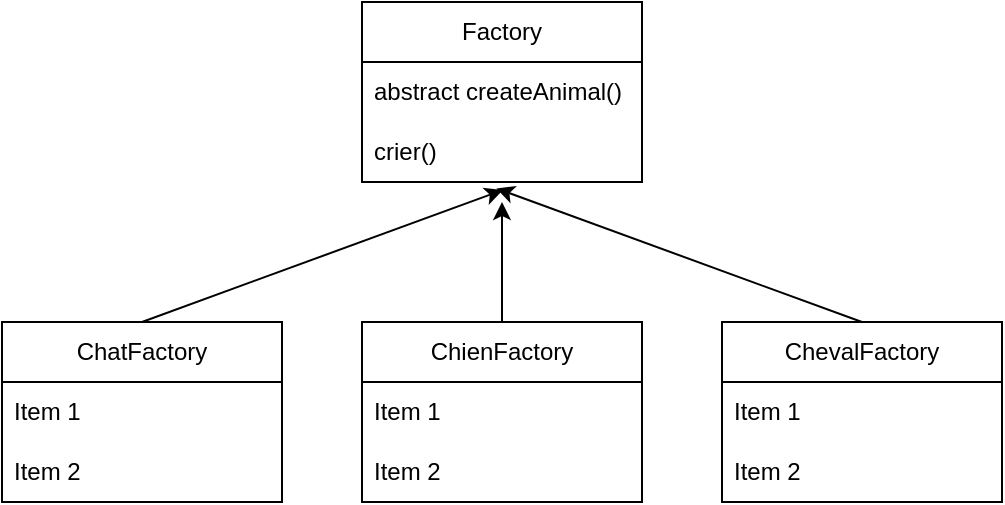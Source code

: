 <mxfile version="22.1.4" type="github">
  <diagram name="Page-1" id="zZTQ4hTRqjqurmtvL9Kt">
    <mxGraphModel dx="1050" dy="566" grid="1" gridSize="10" guides="1" tooltips="1" connect="1" arrows="1" fold="1" page="1" pageScale="1" pageWidth="827" pageHeight="1169" math="0" shadow="0">
      <root>
        <mxCell id="0" />
        <mxCell id="1" parent="0" />
        <mxCell id="AnprCJV5yXAA06qgXDiE-1" value="Factory" style="swimlane;fontStyle=0;childLayout=stackLayout;horizontal=1;startSize=30;horizontalStack=0;resizeParent=1;resizeParentMax=0;resizeLast=0;collapsible=1;marginBottom=0;whiteSpace=wrap;html=1;" vertex="1" parent="1">
          <mxGeometry x="330" y="120" width="140" height="90" as="geometry" />
        </mxCell>
        <mxCell id="AnprCJV5yXAA06qgXDiE-2" value="abstract createAnimal()" style="text;strokeColor=none;fillColor=none;align=left;verticalAlign=middle;spacingLeft=4;spacingRight=4;overflow=hidden;points=[[0,0.5],[1,0.5]];portConstraint=eastwest;rotatable=0;whiteSpace=wrap;html=1;" vertex="1" parent="AnprCJV5yXAA06qgXDiE-1">
          <mxGeometry y="30" width="140" height="30" as="geometry" />
        </mxCell>
        <mxCell id="AnprCJV5yXAA06qgXDiE-3" value="crier()" style="text;strokeColor=none;fillColor=none;align=left;verticalAlign=middle;spacingLeft=4;spacingRight=4;overflow=hidden;points=[[0,0.5],[1,0.5]];portConstraint=eastwest;rotatable=0;whiteSpace=wrap;html=1;" vertex="1" parent="AnprCJV5yXAA06qgXDiE-1">
          <mxGeometry y="60" width="140" height="30" as="geometry" />
        </mxCell>
        <mxCell id="AnprCJV5yXAA06qgXDiE-5" value="ChatFactory" style="swimlane;fontStyle=0;childLayout=stackLayout;horizontal=1;startSize=30;horizontalStack=0;resizeParent=1;resizeParentMax=0;resizeLast=0;collapsible=1;marginBottom=0;whiteSpace=wrap;html=1;" vertex="1" parent="1">
          <mxGeometry x="150" y="280" width="140" height="90" as="geometry" />
        </mxCell>
        <mxCell id="AnprCJV5yXAA06qgXDiE-6" value="Item 1" style="text;strokeColor=none;fillColor=none;align=left;verticalAlign=middle;spacingLeft=4;spacingRight=4;overflow=hidden;points=[[0,0.5],[1,0.5]];portConstraint=eastwest;rotatable=0;whiteSpace=wrap;html=1;" vertex="1" parent="AnprCJV5yXAA06qgXDiE-5">
          <mxGeometry y="30" width="140" height="30" as="geometry" />
        </mxCell>
        <mxCell id="AnprCJV5yXAA06qgXDiE-7" value="Item 2" style="text;strokeColor=none;fillColor=none;align=left;verticalAlign=middle;spacingLeft=4;spacingRight=4;overflow=hidden;points=[[0,0.5],[1,0.5]];portConstraint=eastwest;rotatable=0;whiteSpace=wrap;html=1;" vertex="1" parent="AnprCJV5yXAA06qgXDiE-5">
          <mxGeometry y="60" width="140" height="30" as="geometry" />
        </mxCell>
        <mxCell id="AnprCJV5yXAA06qgXDiE-9" value="ChienFactory" style="swimlane;fontStyle=0;childLayout=stackLayout;horizontal=1;startSize=30;horizontalStack=0;resizeParent=1;resizeParentMax=0;resizeLast=0;collapsible=1;marginBottom=0;whiteSpace=wrap;html=1;" vertex="1" parent="1">
          <mxGeometry x="330" y="280" width="140" height="90" as="geometry" />
        </mxCell>
        <mxCell id="AnprCJV5yXAA06qgXDiE-10" value="Item 1" style="text;strokeColor=none;fillColor=none;align=left;verticalAlign=middle;spacingLeft=4;spacingRight=4;overflow=hidden;points=[[0,0.5],[1,0.5]];portConstraint=eastwest;rotatable=0;whiteSpace=wrap;html=1;" vertex="1" parent="AnprCJV5yXAA06qgXDiE-9">
          <mxGeometry y="30" width="140" height="30" as="geometry" />
        </mxCell>
        <mxCell id="AnprCJV5yXAA06qgXDiE-11" value="Item 2" style="text;strokeColor=none;fillColor=none;align=left;verticalAlign=middle;spacingLeft=4;spacingRight=4;overflow=hidden;points=[[0,0.5],[1,0.5]];portConstraint=eastwest;rotatable=0;whiteSpace=wrap;html=1;" vertex="1" parent="AnprCJV5yXAA06qgXDiE-9">
          <mxGeometry y="60" width="140" height="30" as="geometry" />
        </mxCell>
        <mxCell id="AnprCJV5yXAA06qgXDiE-13" value="ChevalFactory" style="swimlane;fontStyle=0;childLayout=stackLayout;horizontal=1;startSize=30;horizontalStack=0;resizeParent=1;resizeParentMax=0;resizeLast=0;collapsible=1;marginBottom=0;whiteSpace=wrap;html=1;" vertex="1" parent="1">
          <mxGeometry x="510" y="280" width="140" height="90" as="geometry" />
        </mxCell>
        <mxCell id="AnprCJV5yXAA06qgXDiE-14" value="Item 1" style="text;strokeColor=none;fillColor=none;align=left;verticalAlign=middle;spacingLeft=4;spacingRight=4;overflow=hidden;points=[[0,0.5],[1,0.5]];portConstraint=eastwest;rotatable=0;whiteSpace=wrap;html=1;" vertex="1" parent="AnprCJV5yXAA06qgXDiE-13">
          <mxGeometry y="30" width="140" height="30" as="geometry" />
        </mxCell>
        <mxCell id="AnprCJV5yXAA06qgXDiE-15" value="Item 2" style="text;strokeColor=none;fillColor=none;align=left;verticalAlign=middle;spacingLeft=4;spacingRight=4;overflow=hidden;points=[[0,0.5],[1,0.5]];portConstraint=eastwest;rotatable=0;whiteSpace=wrap;html=1;" vertex="1" parent="AnprCJV5yXAA06qgXDiE-13">
          <mxGeometry y="60" width="140" height="30" as="geometry" />
        </mxCell>
        <mxCell id="AnprCJV5yXAA06qgXDiE-17" value="" style="endArrow=classic;html=1;rounded=0;entryX=0.503;entryY=1.133;entryDx=0;entryDy=0;entryPerimeter=0;exitX=0.5;exitY=0;exitDx=0;exitDy=0;" edge="1" parent="1" source="AnprCJV5yXAA06qgXDiE-5" target="AnprCJV5yXAA06qgXDiE-3">
          <mxGeometry width="50" height="50" relative="1" as="geometry">
            <mxPoint x="380" y="300" as="sourcePoint" />
            <mxPoint x="430" y="250" as="targetPoint" />
          </mxGeometry>
        </mxCell>
        <mxCell id="AnprCJV5yXAA06qgXDiE-18" value="" style="endArrow=classic;html=1;rounded=0;entryX=0.48;entryY=1.107;entryDx=0;entryDy=0;entryPerimeter=0;exitX=0.5;exitY=0;exitDx=0;exitDy=0;" edge="1" parent="1" source="AnprCJV5yXAA06qgXDiE-13" target="AnprCJV5yXAA06qgXDiE-3">
          <mxGeometry width="50" height="50" relative="1" as="geometry">
            <mxPoint x="230" y="270" as="sourcePoint" />
            <mxPoint x="410" y="224" as="targetPoint" />
          </mxGeometry>
        </mxCell>
        <mxCell id="AnprCJV5yXAA06qgXDiE-19" value="" style="endArrow=classic;html=1;rounded=0;exitX=0.5;exitY=0;exitDx=0;exitDy=0;" edge="1" parent="1" source="AnprCJV5yXAA06qgXDiE-9">
          <mxGeometry width="50" height="50" relative="1" as="geometry">
            <mxPoint x="380" y="300" as="sourcePoint" />
            <mxPoint x="400" y="220" as="targetPoint" />
          </mxGeometry>
        </mxCell>
      </root>
    </mxGraphModel>
  </diagram>
</mxfile>
